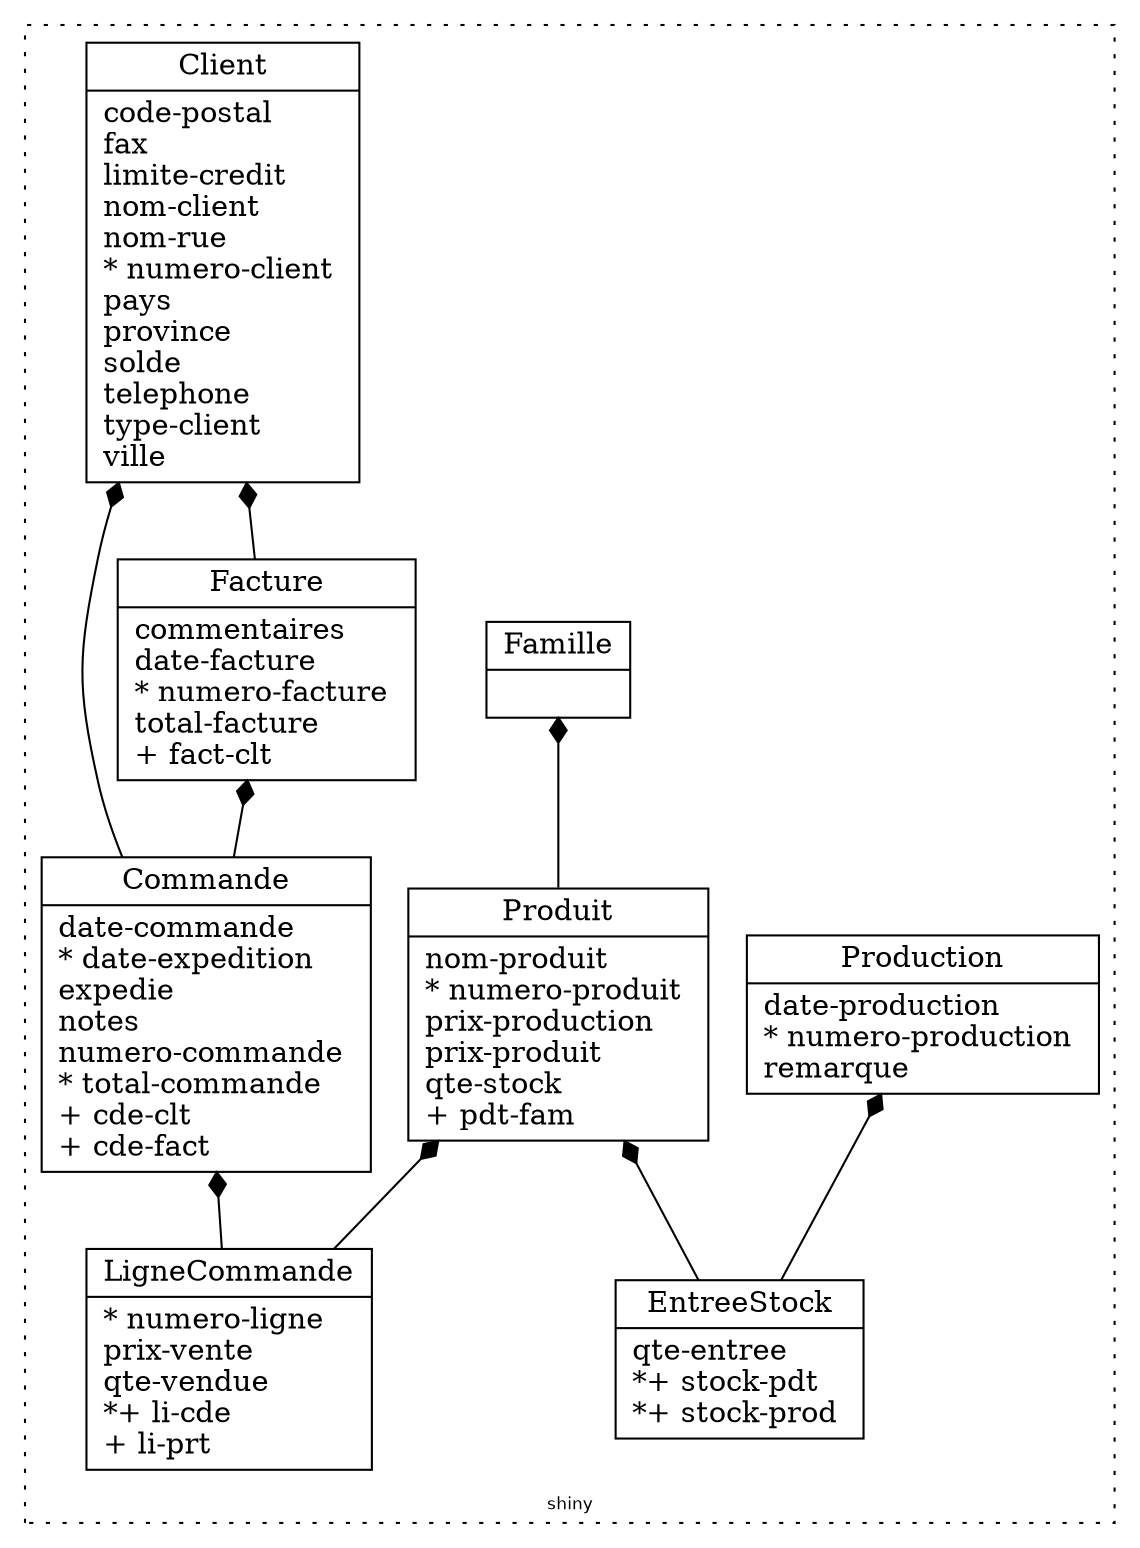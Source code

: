 digraph Sm {fontname="Helvetica";fontsize = 8;rankdir = BT;node [shape=record,width=0,height=0,concentrate=true];

subgraph cluster_Shiny {style=dotted;label="shiny";
Client [label = "{Client|code-postal \lfax \llimite-credit \lnom-client \lnom-rue \l* numero-client \lpays \lprovince \lsolde \ltelephone \ltype-client \lville \l}"]

Commande [label = "{Commande|date-commande \l* date-expedition \lexpedie \lnotes \lnumero-commande \l* total-commande \l+ cde-clt \l+ cde-fact \l}"]

EntreeStock [label = "{EntreeStock|qte-entree \l*+ stock-pdt \l*+ stock-prod \l}"]

Facture [label = "{Facture|commentaires \ldate-facture \l* numero-facture \ltotal-facture \l+ fact-clt \l}"]

Famille [label = "{Famille|}"]

LigneCommande [label = "{LigneCommande|* numero-ligne \lprix-vente \lqte-vendue \l*+ li-cde \l+ li-prt \l}"]

Production [label = "{Production|date-production \l* numero-production \lremarque \l}"]

Produit [label = "{Produit|nom-produit \l* numero-produit \lprix-production \lprix-produit \lqte-stock \l+ pdt-fam \l}"]
}
Commande -> Client [dir=both,arrowhead=diamond,arrowtail=none]
Commande -> Facture [dir=both,arrowhead=diamond,arrowtail=none]
EntreeStock -> Produit [dir=both,arrowhead=diamond,arrowtail=none]
EntreeStock -> Production [dir=both,arrowhead=diamond,arrowtail=none]
Facture -> Client [dir=both,arrowhead=diamond,arrowtail=none]
LigneCommande -> Commande [dir=both,arrowhead=diamond,arrowtail=none]
LigneCommande -> Produit [dir=both,arrowhead=diamond,arrowtail=none]
Produit -> Famille [dir=both,arrowhead=diamond,arrowtail=none]
}
